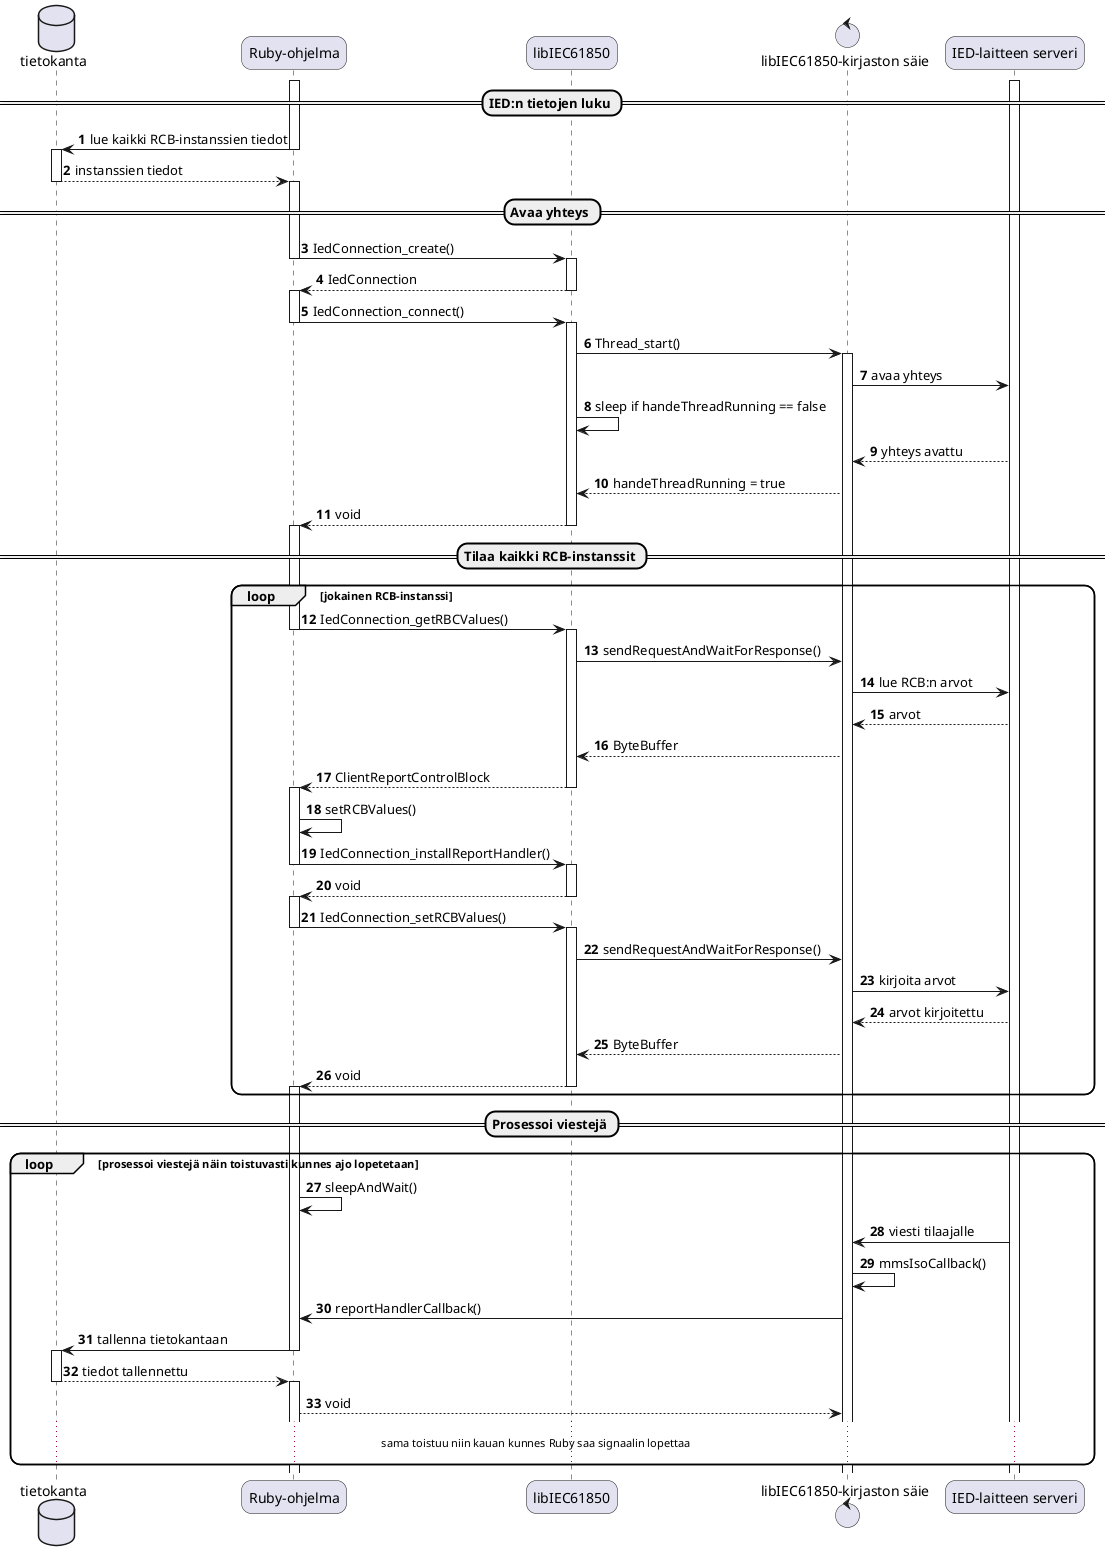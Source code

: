@startuml
autonumber

skinparam roundcorner 20

database tietokanta as db
participant "Ruby-ohjelma" as ruby
participant "libIEC61850" as libiec
control "libIEC61850-kirjaston säie" as thread
participant "IED-laitteen serveri" as ied

== IED:n tietojen luku ==

activate ied
activate ruby
ruby -> db : lue kaikki RCB-instanssien tiedot
deactivate ruby
activate db
db --> ruby : instanssien tiedot
deactivate db
activate ruby

== Avaa yhteys ==

ruby -> libiec : IedConnection_create()
deactivate ruby
activate libiec
libiec --> ruby : IedConnection
deactivate libiec
activate ruby
ruby -> libiec : IedConnection_connect()
deactivate ruby
activate libiec
libiec -> thread : Thread_start()
activate thread
thread -> ied : avaa yhteys
libiec -> libiec : sleep if handeThreadRunning == false
ied --> thread : yhteys avattu
thread --> libiec : handeThreadRunning = true
libiec --> ruby : void
deactivate libiec
activate ruby

== Tilaa kaikki RCB-instanssit ==

loop jokainen RCB-instanssi
ruby -> libiec : IedConnection_getRBCValues()
deactivate ruby
activate libiec
libiec -> thread : sendRequestAndWaitForResponse()
thread -> ied : lue RCB:n arvot
ied --> thread : arvot
thread --> libiec : ByteBuffer
libiec --> ruby : ClientReportControlBlock
deactivate libiec
activate ruby
ruby -> ruby : setRCBValues()
ruby -> libiec : IedConnection_installReportHandler()
deactivate ruby
activate libiec
libiec --> ruby : void
deactivate libiec
activate ruby
ruby -> libiec : IedConnection_setRCBValues()
deactivate ruby
activate libiec
libiec -> thread : sendRequestAndWaitForResponse()
thread -> ied : kirjoita arvot
ied --> thread : arvot kirjoitettu
thread --> libiec : ByteBuffer
libiec --> ruby : void
deactivate libiec
activate ruby
end

== Prosessoi viestejä ==

loop prosessoi viestejä näin toistuvasti kunnes ajo lopetetaan
ruby -> ruby : sleepAndWait()
ied -> thread : viesti tilaajalle
thread -> thread : mmsIsoCallback()
thread -> ruby : reportHandlerCallback()
ruby -> db : tallenna tietokantaan
deactivate ruby
activate db
db --> ruby : tiedot tallennettu
deactivate db
activate ruby
ruby --> thread : void
...sama toistuu niin kauan kunnes Ruby saa signaalin lopettaa...
end
@enduml
